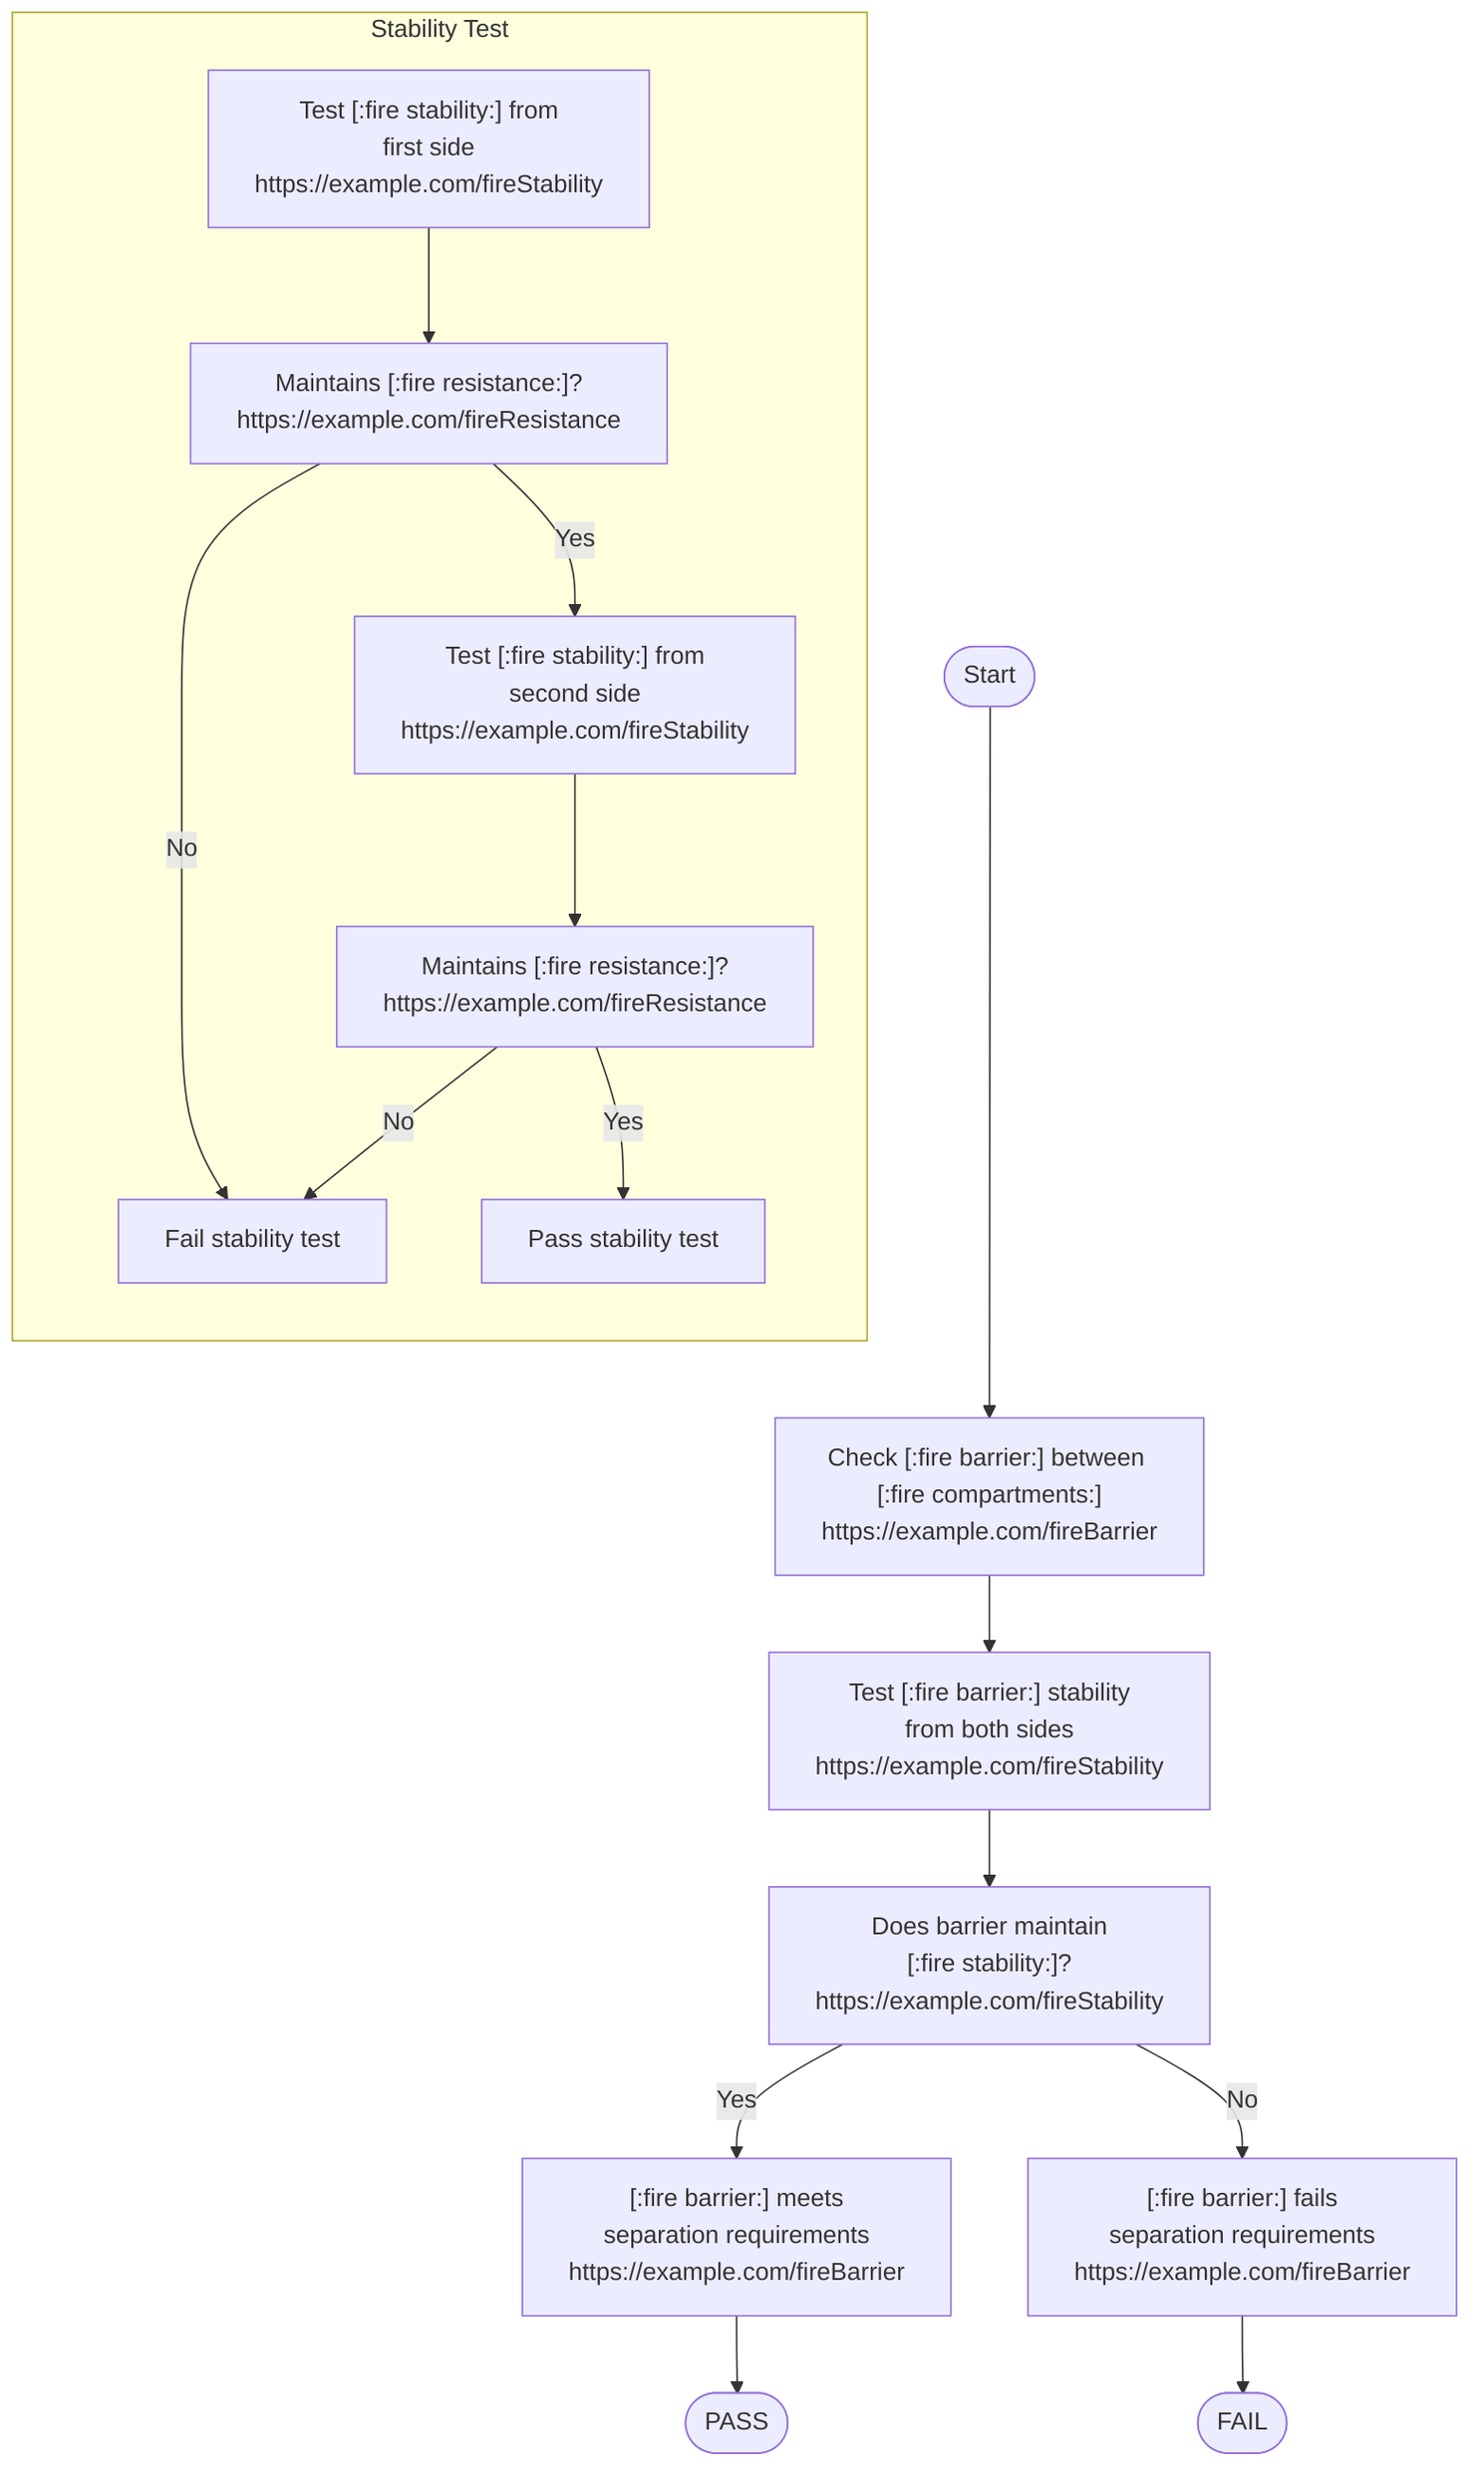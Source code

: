 flowchart TD
    start([Start]) --> A["Check [:fire barrier:] between [:fire compartments:]<br/>https://example.com/fireBarrier"]
    
    A --> B["Test [:fire barrier:] stability<br/>from both sides<br/>https://example.com/fireStability"]
    
    B --> C["Does barrier maintain<br/>[:fire stability:]?<br/>https://example.com/fireStability"]
    
    C -->|Yes| D["[:fire barrier:] meets<br/>separation requirements<br/>https://example.com/fireBarrier"]
    C -->|No| E["[:fire barrier:] fails<br/>separation requirements<br/>https://example.com/fireBarrier"]
    
    D --> pass([PASS])
    E --> fail([FAIL])
    
    subgraph Stability Test
        direction TB
        S1["Test [:fire stability:] from<br/>first side<br/>https://example.com/fireStability"] --> S2["Maintains [:fire resistance:]?<br/>https://example.com/fireResistance"]
        S2 -->|No| S4["Fail stability test"]
        S2 -->|Yes| S3["Test [:fire stability:] from<br/>second side<br/>https://example.com/fireStability"]
        S3 --> S5["Maintains [:fire resistance:]?<br/>https://example.com/fireResistance"]
        S5 -->|No| S4
        S5 -->|Yes| S6["Pass stability test"]
    end